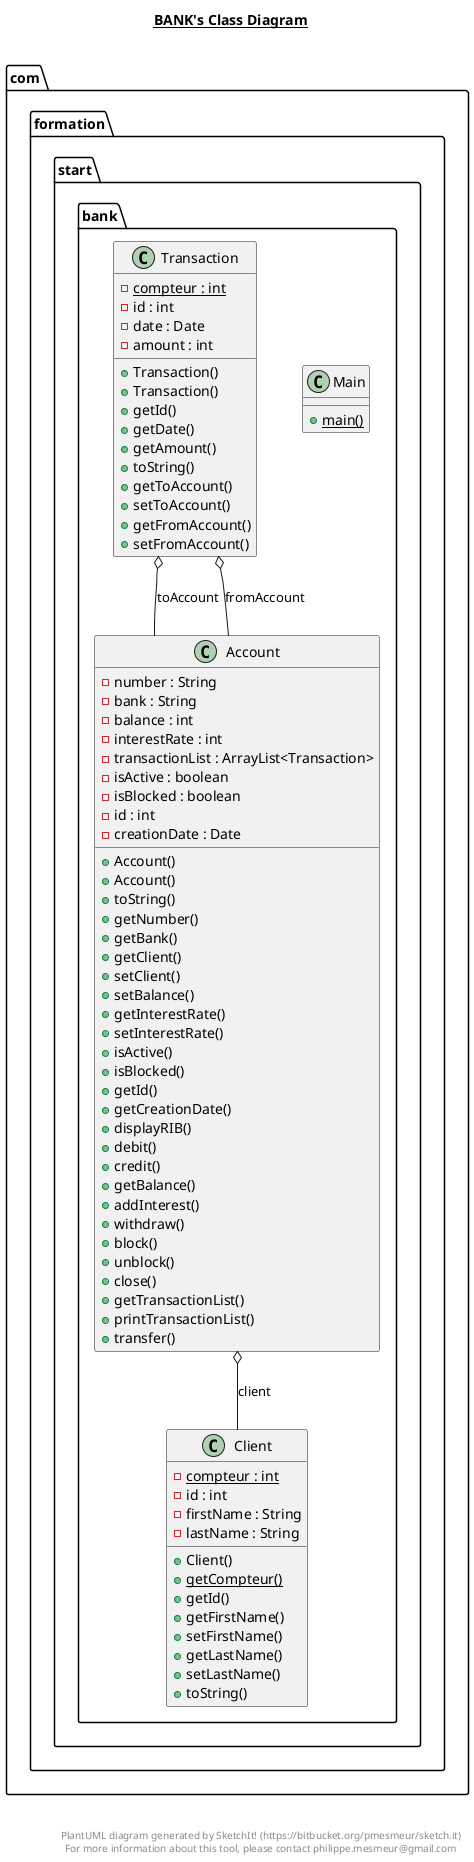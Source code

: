 @startuml

title __BANK's Class Diagram__\n

  package com.formation.start {
    package com.formation.start.bank {
      class Account {
          - number : String
          - bank : String
          - balance : int
          - interestRate : int
          - transactionList : ArrayList<Transaction>
          - isActive : boolean
          - isBlocked : boolean
          - id : int
          - creationDate : Date
          + Account()
          + Account()
          + toString()
          + getNumber()
          + getBank()
          + getClient()
          + setClient()
          + setBalance()
          + getInterestRate()
          + setInterestRate()
          + isActive()
          + isBlocked()
          + getId()
          + getCreationDate()
          + displayRIB()
          + debit()
          + credit()
          + getBalance()
          + addInterest()
          + withdraw()
          + block()
          + unblock()
          + close()
          + getTransactionList()
          + printTransactionList()
          + transfer()
      }
    }
  }
  

  package com.formation.start {
    package com.formation.start.bank {
      class Client {
          {static} - compteur : int
          - id : int
          - firstName : String
          - lastName : String
          + Client()
          {static} + getCompteur()
          + getId()
          + getFirstName()
          + setFirstName()
          + getLastName()
          + setLastName()
          + toString()
      }
    }
  }
  

  package com.formation.start {
    package com.formation.start.bank {
      class Main {
          {static} + main()
      }
    }
  }
  

  package com.formation.start {
    package com.formation.start.bank {
      class Transaction {
          {static} - compteur : int
          - id : int
          - date : Date
          - amount : int
          + Transaction()
          + Transaction()
          + getId()
          + getDate()
          + getAmount()
          + toString()
          + getToAccount()
          + setToAccount()
          + getFromAccount()
          + setFromAccount()
      }
    }
  }
  

  Account o-- Client : client
  Transaction o-- Account : toAccount
  Transaction o-- Account : fromAccount


right footer


PlantUML diagram generated by SketchIt! (https://bitbucket.org/pmesmeur/sketch.it)
For more information about this tool, please contact philippe.mesmeur@gmail.com
endfooter

@enduml
